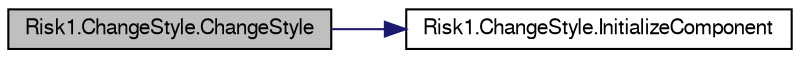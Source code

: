 digraph G
{
  bgcolor="transparent";
  edge [fontname="FreeSans",fontsize="10",labelfontname="FreeSans",labelfontsize="10"];
  node [fontname="FreeSans",fontsize="10",shape=record];
  rankdir="LR";
  Node1 [label="Risk1.ChangeStyle.ChangeStyle",height=0.2,width=0.4,color="black", fillcolor="grey75", style="filled" fontcolor="black"];
  Node1 -> Node2 [color="midnightblue",fontsize="10",style="solid",fontname="FreeSans"];
  Node2 [label="Risk1.ChangeStyle.InitializeComponent",height=0.2,width=0.4,color="black",URL="$classRisk1_1_1ChangeStyle.html#aa768006d6e358ea58a58712dddb9de9e",tooltip="Required method for Designer support - do not modify the contents of this method with the code editor..."];
}
